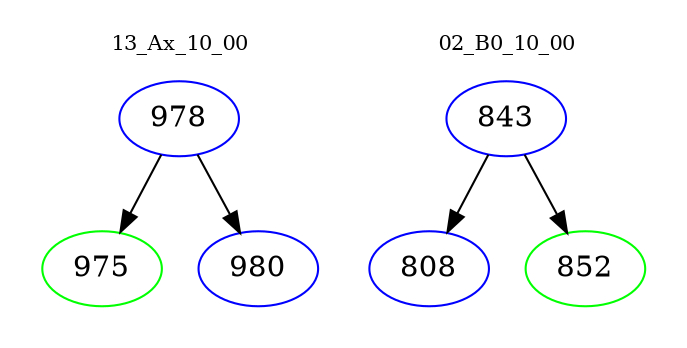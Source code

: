 digraph{
subgraph cluster_0 {
color = white
label = "13_Ax_10_00";
fontsize=10;
T0_978 [label="978", color="blue"]
T0_978 -> T0_975 [color="black"]
T0_975 [label="975", color="green"]
T0_978 -> T0_980 [color="black"]
T0_980 [label="980", color="blue"]
}
subgraph cluster_1 {
color = white
label = "02_B0_10_00";
fontsize=10;
T1_843 [label="843", color="blue"]
T1_843 -> T1_808 [color="black"]
T1_808 [label="808", color="blue"]
T1_843 -> T1_852 [color="black"]
T1_852 [label="852", color="green"]
}
}
